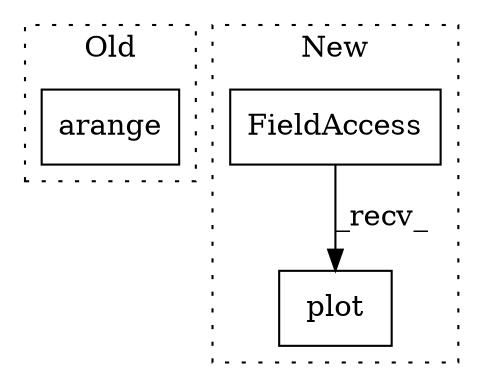 digraph G {
subgraph cluster0 {
1 [label="arange" a="32" s="1088,1097" l="7,1" shape="box"];
label = "Old";
style="dotted";
}
subgraph cluster1 {
2 [label="plot" a="32" s="1591,1688" l="5,1" shape="box"];
3 [label="FieldAccess" a="22" s="1573" l="10" shape="box"];
label = "New";
style="dotted";
}
3 -> 2 [label="_recv_"];
}